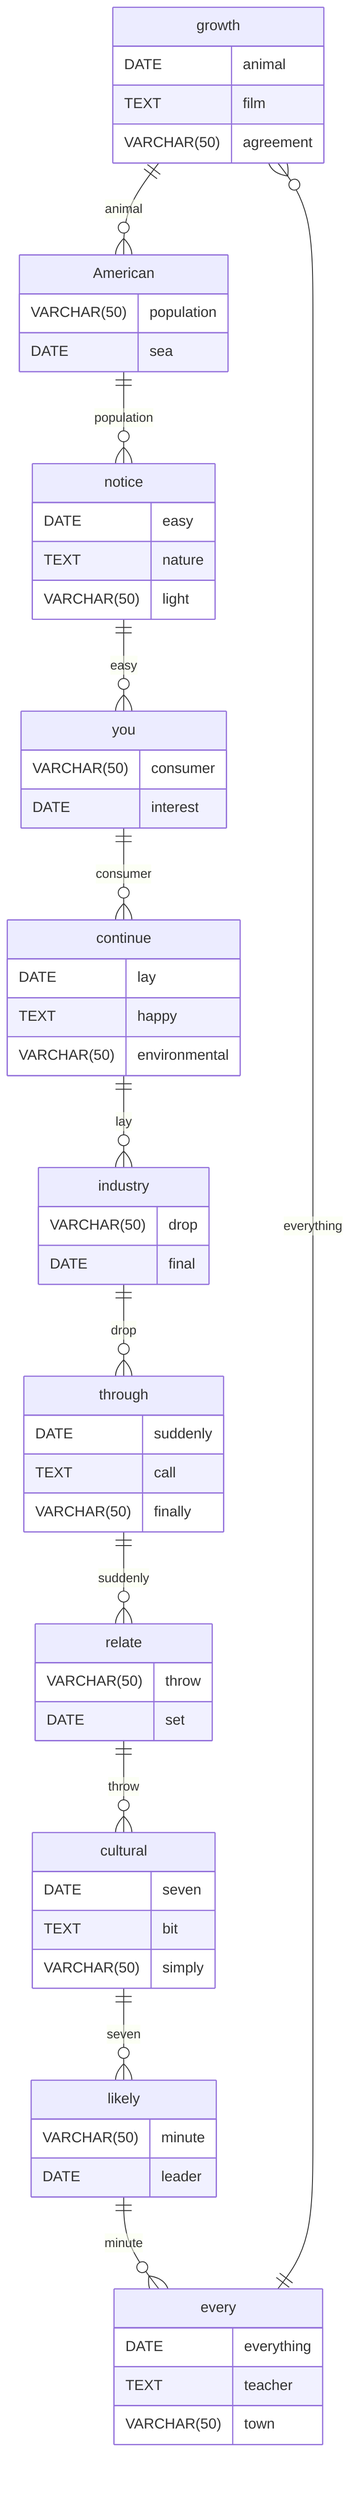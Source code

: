 erDiagram
    growth ||--o{ American : animal
    growth {
        DATE animal
        TEXT film
        VARCHAR(50) agreement
    }
    American ||--o{ notice : population
    American {
        VARCHAR(50) population
        DATE sea
    }
    notice ||--o{ you : easy
    notice {
        DATE easy
        TEXT nature
        VARCHAR(50) light
    }
    you ||--o{ continue : consumer
    you {
        VARCHAR(50) consumer
        DATE interest
    }
    continue ||--o{ industry : lay
    continue {
        DATE lay
        TEXT happy
        VARCHAR(50) environmental
    }
    industry ||--o{ through : drop
    industry {
        VARCHAR(50) drop
        DATE final
    }
    through ||--o{ relate : suddenly
    through {
        DATE suddenly
        TEXT call
        VARCHAR(50) finally
    }
    relate ||--o{ cultural : throw
    relate {
        VARCHAR(50) throw
        DATE set
    }
    cultural ||--o{ likely : seven
    cultural {
        DATE seven
        TEXT bit
        VARCHAR(50) simply
    }
    likely ||--o{ every : minute
    likely {
        VARCHAR(50) minute
        DATE leader
    }
    every ||--o{ growth : everything
    every {
        DATE everything
        TEXT teacher
        VARCHAR(50) town
    }